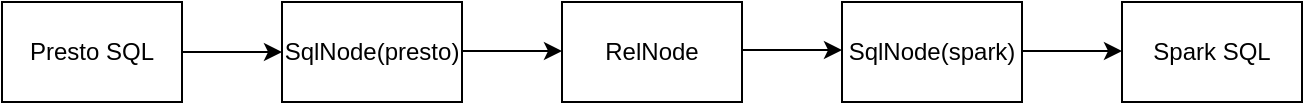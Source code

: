 <mxfile version="17.4.6" type="github">
  <diagram id="kgpKYQtTHZ0yAKxKKP6v" name="Page-1">
    <mxGraphModel dx="1234" dy="692" grid="1" gridSize="10" guides="1" tooltips="1" connect="1" arrows="1" fold="1" page="1" pageScale="1" pageWidth="2339" pageHeight="3300" math="0" shadow="0">
      <root>
        <mxCell id="0" />
        <mxCell id="1" parent="0" />
        <mxCell id="PjLxV3OL0tyoO1XIXCqa-1" value="Presto SQL" style="rounded=0;whiteSpace=wrap;html=1;" vertex="1" parent="1">
          <mxGeometry x="30" y="100" width="90" height="50" as="geometry" />
        </mxCell>
        <mxCell id="PjLxV3OL0tyoO1XIXCqa-2" value="SqlNode(presto)" style="rounded=0;whiteSpace=wrap;html=1;" vertex="1" parent="1">
          <mxGeometry x="170" y="100" width="90" height="50" as="geometry" />
        </mxCell>
        <mxCell id="PjLxV3OL0tyoO1XIXCqa-3" value="RelNode" style="rounded=0;whiteSpace=wrap;html=1;" vertex="1" parent="1">
          <mxGeometry x="310" y="100" width="90" height="50" as="geometry" />
        </mxCell>
        <mxCell id="PjLxV3OL0tyoO1XIXCqa-4" value="SqlNode(spark)" style="rounded=0;whiteSpace=wrap;html=1;" vertex="1" parent="1">
          <mxGeometry x="450" y="100" width="90" height="50" as="geometry" />
        </mxCell>
        <mxCell id="PjLxV3OL0tyoO1XIXCqa-5" value="Spark SQL" style="rounded=0;whiteSpace=wrap;html=1;" vertex="1" parent="1">
          <mxGeometry x="590" y="100" width="90" height="50" as="geometry" />
        </mxCell>
        <mxCell id="PjLxV3OL0tyoO1XIXCqa-6" value="" style="endArrow=classic;html=1;rounded=0;exitX=1;exitY=0.5;exitDx=0;exitDy=0;entryX=0;entryY=0.5;entryDx=0;entryDy=0;" edge="1" parent="1" source="PjLxV3OL0tyoO1XIXCqa-1" target="PjLxV3OL0tyoO1XIXCqa-2">
          <mxGeometry width="50" height="50" relative="1" as="geometry">
            <mxPoint x="60" y="260" as="sourcePoint" />
            <mxPoint x="160" y="125" as="targetPoint" />
          </mxGeometry>
        </mxCell>
        <mxCell id="PjLxV3OL0tyoO1XIXCqa-7" value="" style="endArrow=classic;html=1;rounded=0;exitX=1;exitY=0.5;exitDx=0;exitDy=0;entryX=0;entryY=0.5;entryDx=0;entryDy=0;" edge="1" parent="1">
          <mxGeometry width="50" height="50" relative="1" as="geometry">
            <mxPoint x="260" y="124.5" as="sourcePoint" />
            <mxPoint x="310" y="124.5" as="targetPoint" />
          </mxGeometry>
        </mxCell>
        <mxCell id="PjLxV3OL0tyoO1XIXCqa-8" value="" style="endArrow=classic;html=1;rounded=0;exitX=1;exitY=0.5;exitDx=0;exitDy=0;entryX=0;entryY=0.5;entryDx=0;entryDy=0;" edge="1" parent="1">
          <mxGeometry width="50" height="50" relative="1" as="geometry">
            <mxPoint x="400" y="124" as="sourcePoint" />
            <mxPoint x="450" y="124" as="targetPoint" />
          </mxGeometry>
        </mxCell>
        <mxCell id="PjLxV3OL0tyoO1XIXCqa-9" value="" style="endArrow=classic;html=1;rounded=0;exitX=1;exitY=0.5;exitDx=0;exitDy=0;entryX=0;entryY=0.5;entryDx=0;entryDy=0;" edge="1" parent="1">
          <mxGeometry width="50" height="50" relative="1" as="geometry">
            <mxPoint x="540" y="124.5" as="sourcePoint" />
            <mxPoint x="590" y="124.5" as="targetPoint" />
          </mxGeometry>
        </mxCell>
      </root>
    </mxGraphModel>
  </diagram>
</mxfile>
